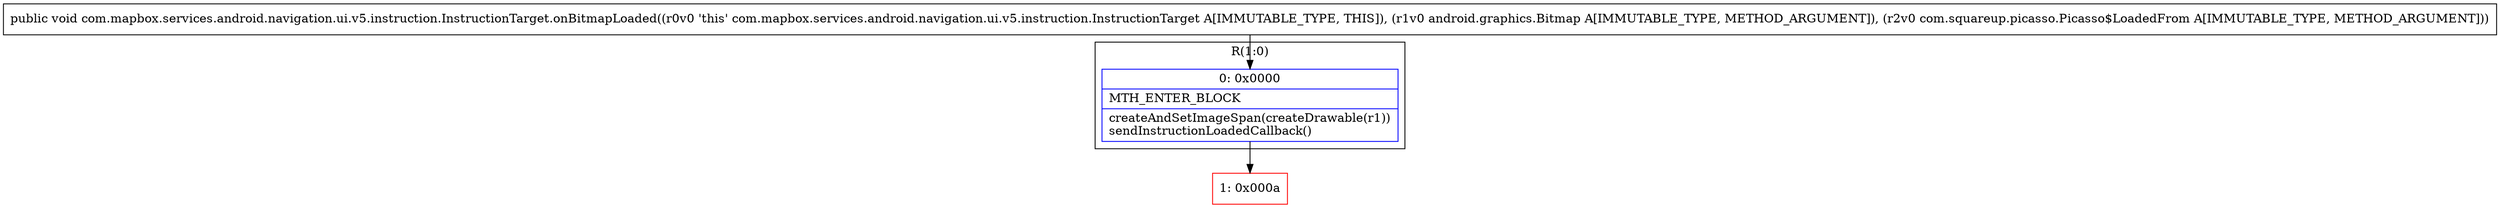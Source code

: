 digraph "CFG forcom.mapbox.services.android.navigation.ui.v5.instruction.InstructionTarget.onBitmapLoaded(Landroid\/graphics\/Bitmap;Lcom\/squareup\/picasso\/Picasso$LoadedFrom;)V" {
subgraph cluster_Region_1521016923 {
label = "R(1:0)";
node [shape=record,color=blue];
Node_0 [shape=record,label="{0\:\ 0x0000|MTH_ENTER_BLOCK\l|createAndSetImageSpan(createDrawable(r1))\lsendInstructionLoadedCallback()\l}"];
}
Node_1 [shape=record,color=red,label="{1\:\ 0x000a}"];
MethodNode[shape=record,label="{public void com.mapbox.services.android.navigation.ui.v5.instruction.InstructionTarget.onBitmapLoaded((r0v0 'this' com.mapbox.services.android.navigation.ui.v5.instruction.InstructionTarget A[IMMUTABLE_TYPE, THIS]), (r1v0 android.graphics.Bitmap A[IMMUTABLE_TYPE, METHOD_ARGUMENT]), (r2v0 com.squareup.picasso.Picasso$LoadedFrom A[IMMUTABLE_TYPE, METHOD_ARGUMENT])) }"];
MethodNode -> Node_0;
Node_0 -> Node_1;
}

